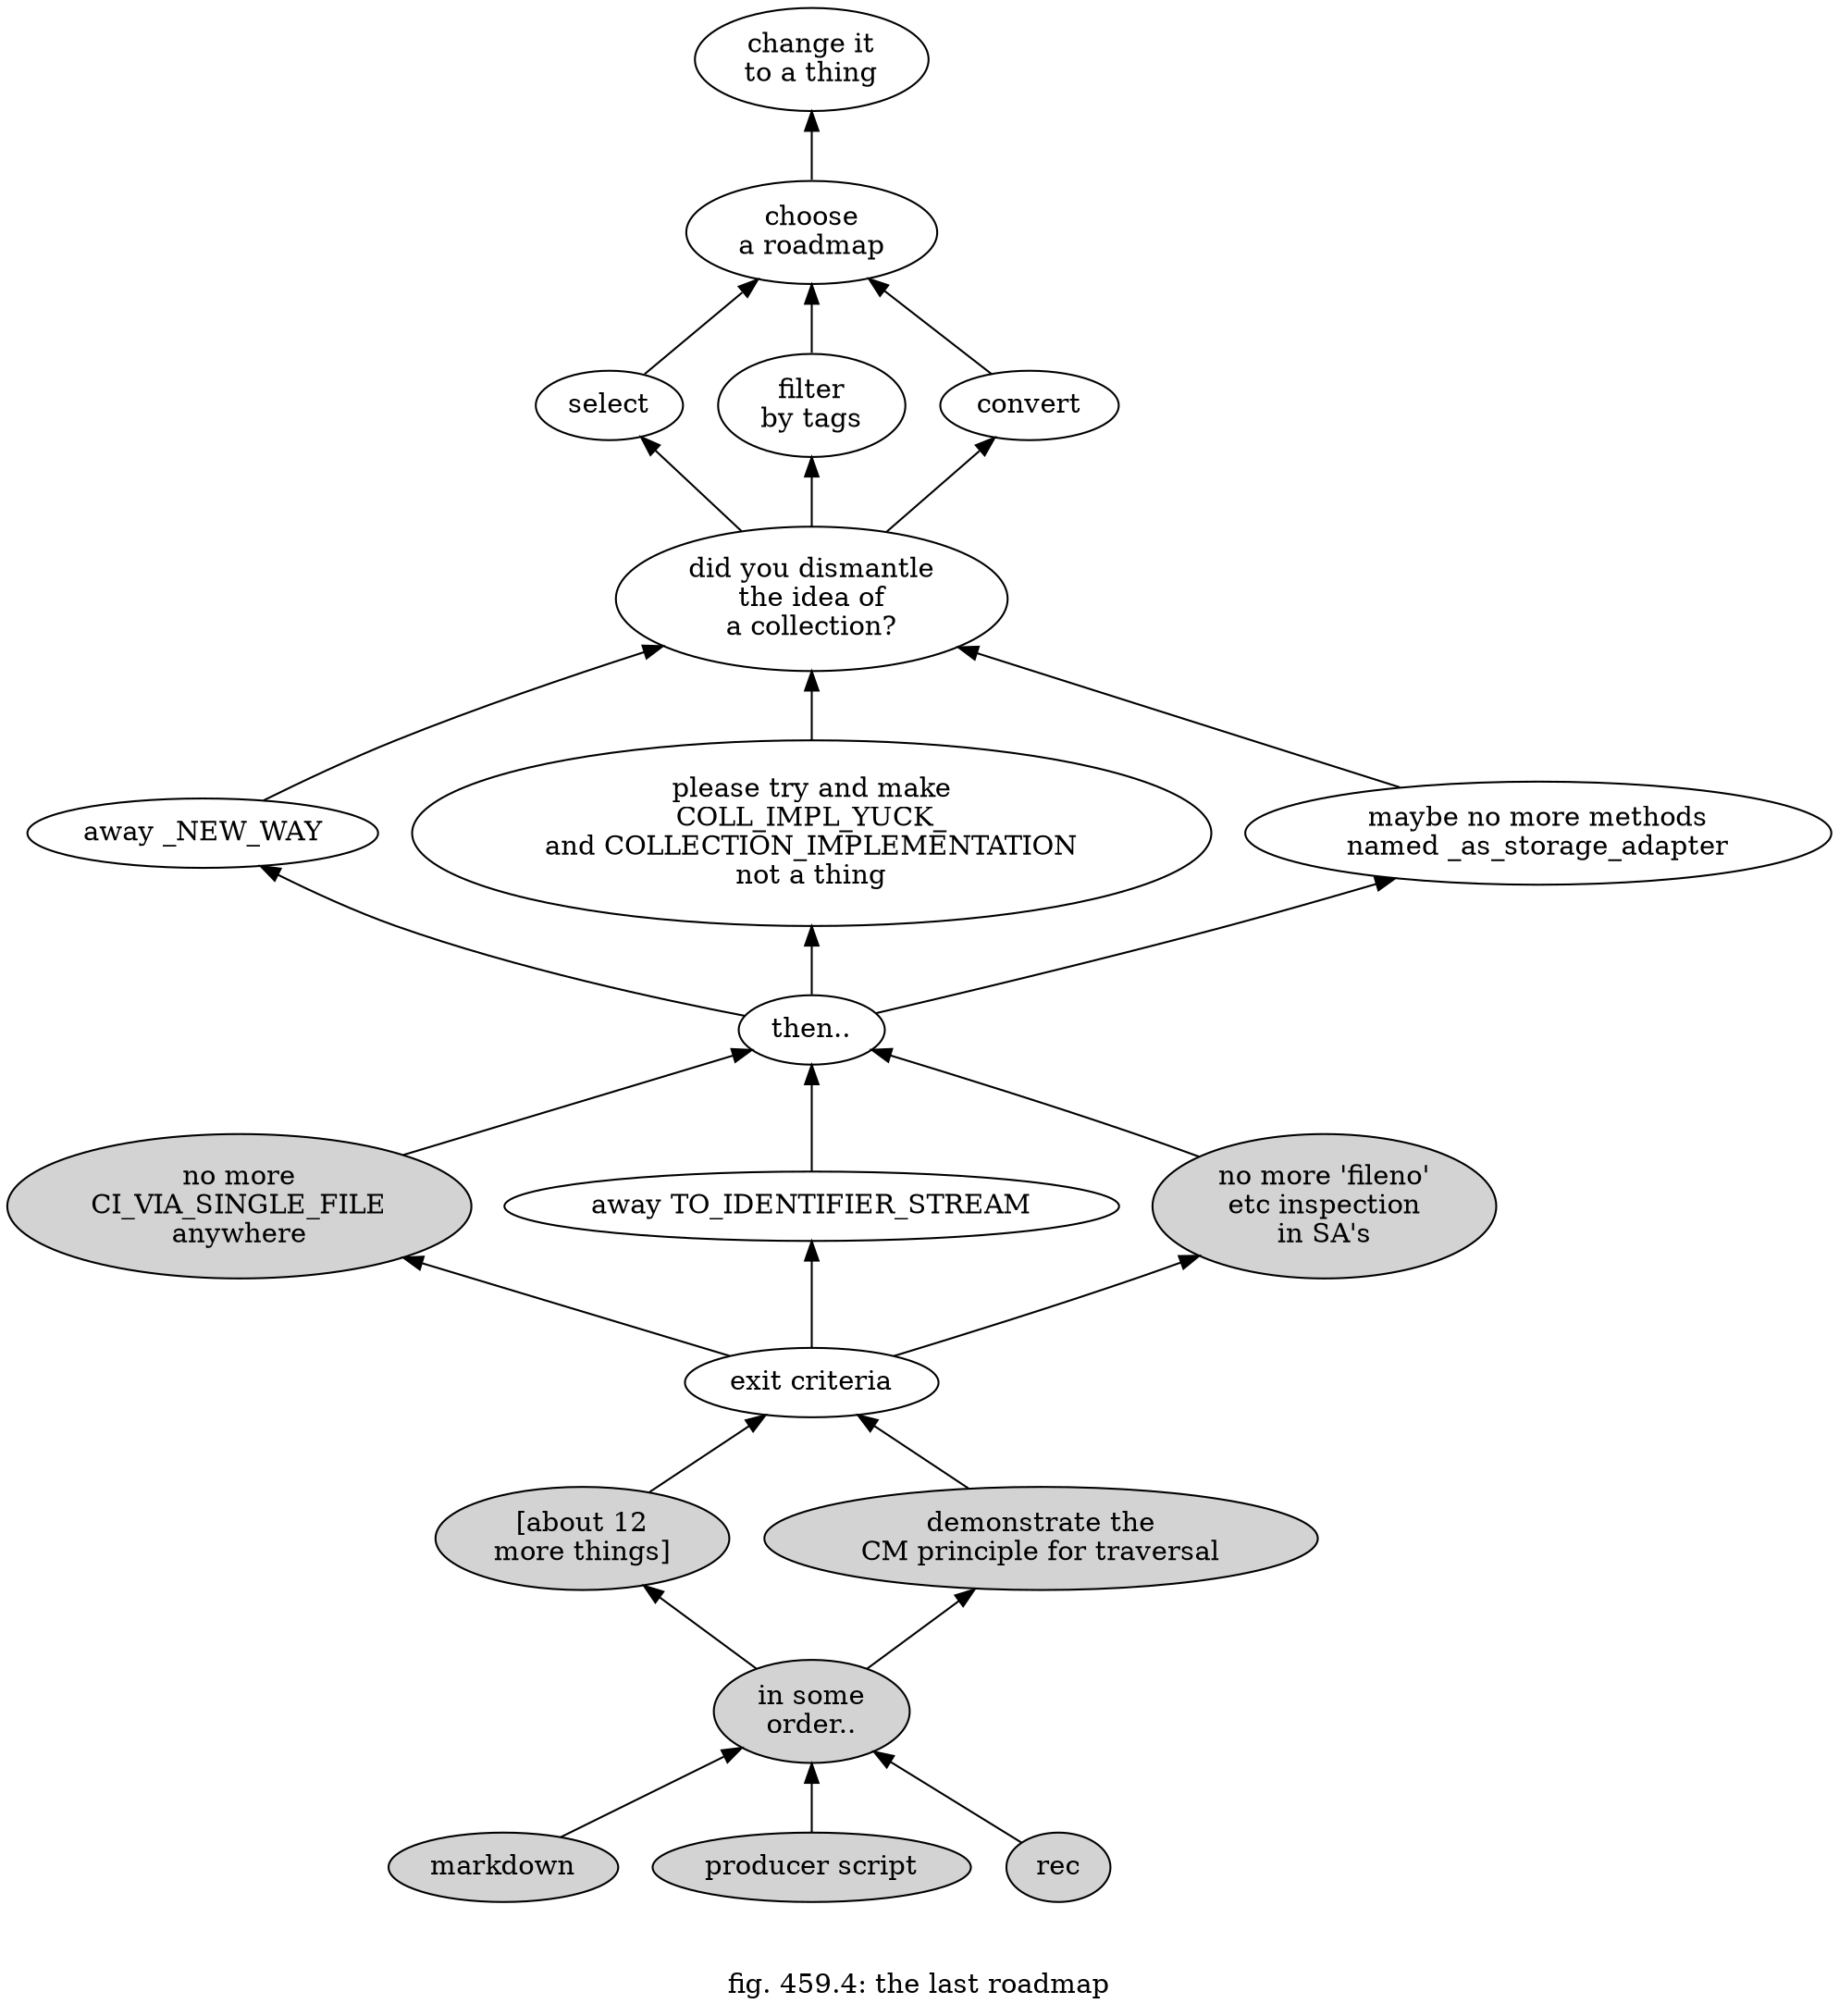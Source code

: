 digraph g {
label="\n
fig. 459.4: the last roadmap"
rankdir=BT
n5[label="change it\nto a thing"]
n4->n5
n4[label="choose\na roadmap"]
n3_C->n4
n3_B->n4
n3_A->n4
n3_C[label="select"]
n3_B[label="filter\nby tags"]
n3_A[label="convert"]
n2_50->n3_C
n2_50->n3_B
n2_50->n3_A
n2_50[label="did you dismantle\nthe idea of\na collection?"]
n2_26->n2_50
n2_25->n2_50
n2_17->n2_50
n2_26[label="away _NEW_WAY\n"]
n2_25[label="please try and make\nCOLL_IMPL_YUCK_
and COLLECTION_IMPLEMENTATION\nnot a thing"]
n2_17[label="maybe no more methods\nnamed _as_storage_adapter"]
n2->n2_26
n2->n2_25
n2->n2_17
n2[label="then.."]
n1_900->n2
n1_880->n2
n1_770->n2
n1_900[label="no more\nCI_VIA_SINGLE_FILE\nanywhere" style=filled]
n1_880[label="away TO_IDENTIFIER_STREAM"]
n1_770[label="no more 'fileno'\netc inspection\nin SA's" style=filled]
n1_750->n1_900
n1_750->n1_880
n1_750->n1_770
n1_750[label="exit criteria"]
n1_500->n1_750
n1_050->n1_750
n1_500[label="[about 12\nmore things]" style=filled]
n1_050[label="demonstrate the\nCM principle for traversal" style=filled]
n1->n1_500
n1->n1_050
n1[label="in some\norder.." style=filled]
n1_C->n1
n1_B->n1
n1_A->n1
n1_C[label="markdown" style=filled]
n1_B[label="producer script" style=filled]
n1_A[label="rec" style=filled]
}
/*
# #born
*/
